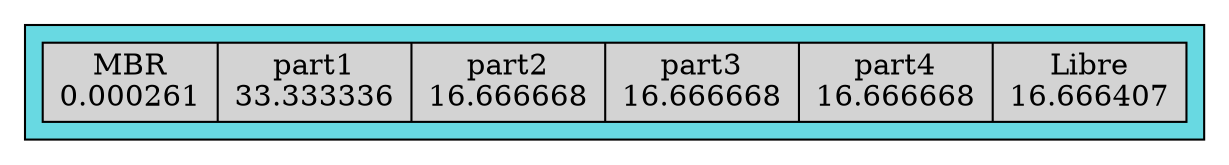 digraph D {
	subgraph cluster_0 {
		bgcolor="#68d9e2"
		node [style="rounded" style=filled];
		node_A [shape=record   label="MBR\n0.000261|part1\n33.333336|part2\n16.666668|part3\n16.666668|part4\n16.666668|Libre\n16.666407"];
	}
}